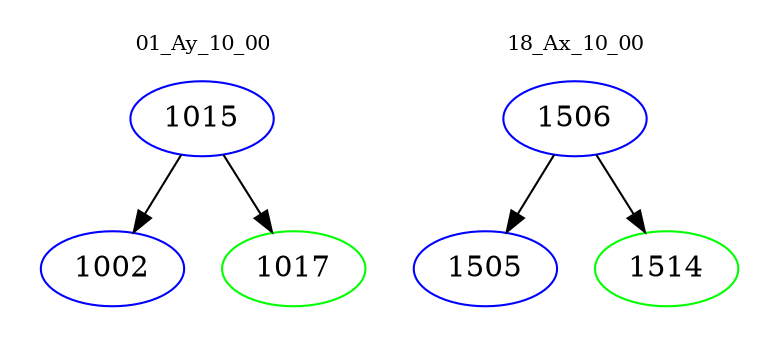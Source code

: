 digraph{
subgraph cluster_0 {
color = white
label = "01_Ay_10_00";
fontsize=10;
T0_1015 [label="1015", color="blue"]
T0_1015 -> T0_1002 [color="black"]
T0_1002 [label="1002", color="blue"]
T0_1015 -> T0_1017 [color="black"]
T0_1017 [label="1017", color="green"]
}
subgraph cluster_1 {
color = white
label = "18_Ax_10_00";
fontsize=10;
T1_1506 [label="1506", color="blue"]
T1_1506 -> T1_1505 [color="black"]
T1_1505 [label="1505", color="blue"]
T1_1506 -> T1_1514 [color="black"]
T1_1514 [label="1514", color="green"]
}
}

